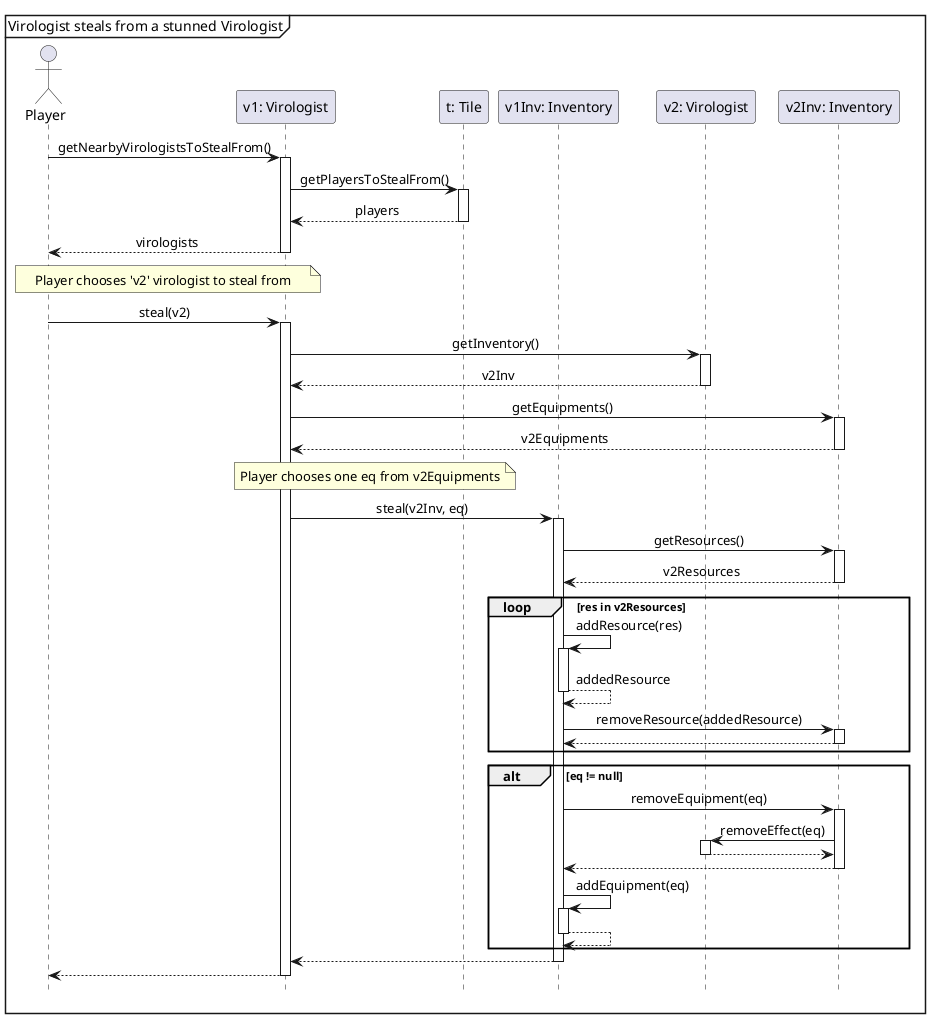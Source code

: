 @startuml
'https://plantuml.com/sequence-diagram

hide footbox
skinparam sequenceMessageAlign center

mainframe Virologist steals from a stunned Virologist

actor Player as p
participant "v1: Virologist" as v1
participant "t: Tile" as t
participant "v1Inv: Inventory" as v1Inv
participant "v2: Virologist" as v2
participant "v2Inv: Inventory" as v2Inv

p -> v1 ++ : getNearbyVirologistsToStealFrom()
    v1-> t ++ : getPlayersToStealFrom()
    return players
return virologists

note over p, v1 : Player chooses 'v2' virologist to steal from

p -> v1 ++ : steal(v2)
    v1 -> v2 ++ : getInventory()
    return v2Inv

    v1 -> v2Inv ++ : getEquipments()
    return v2Equipments
    note over v1, t: Player chooses one eq from v2Equipments

    v1 -> v1Inv ++ : steal(v2Inv, eq)
        v1Inv -> v2Inv ++ : getResources()
        return v2Resources

        loop res in v2Resources
            v1Inv -> v1Inv ++ : addResource(res)
            return addedResource
            v1Inv -> v2Inv ++ : removeResource(addedResource)
            return
        end
        alt eq != null
            v1Inv -> v2Inv ++ : removeEquipment(eq)
                v2Inv -> v2 ++ : removeEffect(eq)
                return
            return
            v1Inv -> v1Inv ++ : addEquipment(eq)
            return
        end
    return
return

@enduml